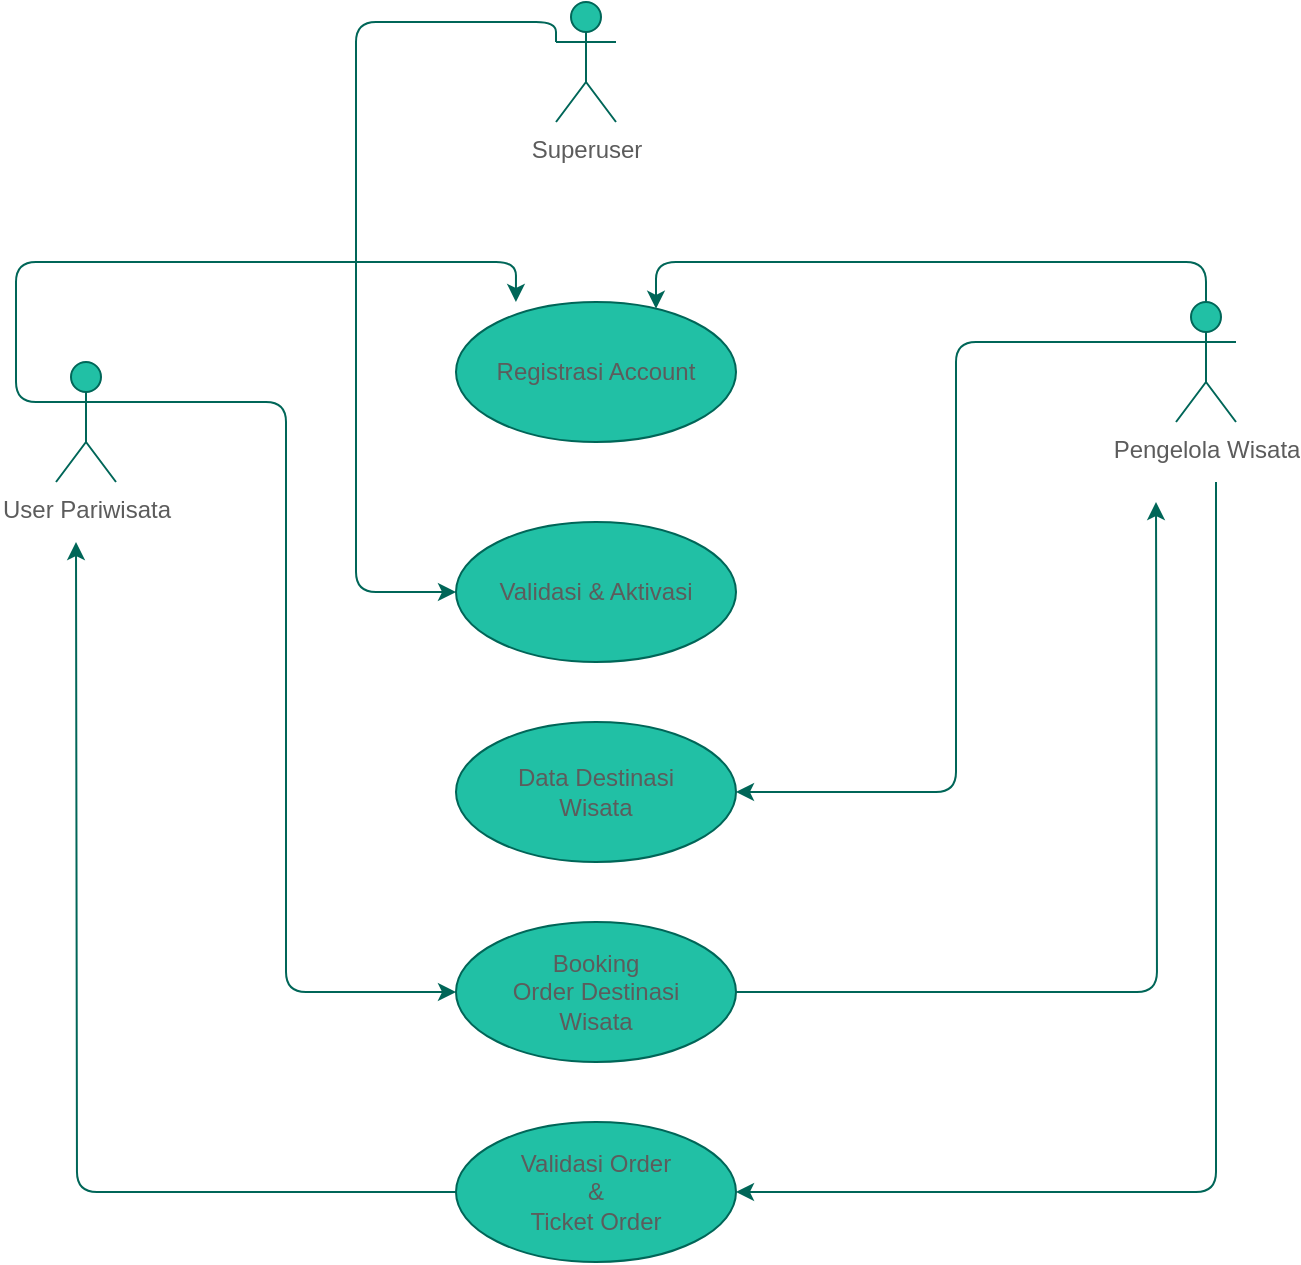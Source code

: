 <mxfile version="14.2.7" type="github" pages="3">
  <diagram id="czWmQDC1SiOeXz4m1C-m" name="Sistem_Berjalan">
    <mxGraphModel dx="1157" dy="652" grid="1" gridSize="10" guides="1" tooltips="1" connect="1" arrows="1" fold="1" page="1" pageScale="1" pageWidth="850" pageHeight="1100" math="0" shadow="0">
      <root>
        <mxCell id="0" />
        <mxCell id="1" parent="0" />
        <mxCell id="4GkhkhjfWNRsV4Wuxg6R-10" style="edgeStyle=orthogonalEdgeStyle;curved=0;rounded=1;sketch=0;orthogonalLoop=1;jettySize=auto;html=1;exitX=0;exitY=0.333;exitDx=0;exitDy=0;exitPerimeter=0;entryX=0.214;entryY=0;entryDx=0;entryDy=0;entryPerimeter=0;strokeColor=#006658;fillColor=#21C0A5;fontColor=#5C5C5C;" edge="1" parent="1" source="4GkhkhjfWNRsV4Wuxg6R-1" target="4GkhkhjfWNRsV4Wuxg6R-6">
          <mxGeometry relative="1" as="geometry" />
        </mxCell>
        <mxCell id="4GkhkhjfWNRsV4Wuxg6R-21" style="edgeStyle=orthogonalEdgeStyle;curved=0;rounded=1;sketch=0;orthogonalLoop=1;jettySize=auto;html=1;exitX=1;exitY=0.333;exitDx=0;exitDy=0;exitPerimeter=0;entryX=0;entryY=0.5;entryDx=0;entryDy=0;strokeColor=#006658;fillColor=#21C0A5;fontColor=#5C5C5C;" edge="1" parent="1" source="4GkhkhjfWNRsV4Wuxg6R-1" target="4GkhkhjfWNRsV4Wuxg6R-20">
          <mxGeometry relative="1" as="geometry" />
        </mxCell>
        <mxCell id="4GkhkhjfWNRsV4Wuxg6R-1" value="User Pariwisata" style="shape=umlActor;verticalLabelPosition=bottom;verticalAlign=top;html=1;fillColor=#21C0A5;strokeColor=#006658;fontColor=#5C5C5C;" vertex="1" parent="1">
          <mxGeometry x="130" y="200" width="30" height="60" as="geometry" />
        </mxCell>
        <mxCell id="4GkhkhjfWNRsV4Wuxg6R-6" value="Registrasi Account" style="ellipse;whiteSpace=wrap;html=1;rounded=0;sketch=0;strokeColor=#006658;fillColor=#21C0A5;fontColor=#5C5C5C;" vertex="1" parent="1">
          <mxGeometry x="330" y="170" width="140" height="70" as="geometry" />
        </mxCell>
        <mxCell id="4GkhkhjfWNRsV4Wuxg6R-7" value="Validasi &amp;amp; Aktivasi" style="ellipse;whiteSpace=wrap;html=1;rounded=0;sketch=0;strokeColor=#006658;fillColor=#21C0A5;fontColor=#5C5C5C;" vertex="1" parent="1">
          <mxGeometry x="330" y="280" width="140" height="70" as="geometry" />
        </mxCell>
        <mxCell id="4GkhkhjfWNRsV4Wuxg6R-12" style="edgeStyle=orthogonalEdgeStyle;curved=0;rounded=1;sketch=0;orthogonalLoop=1;jettySize=auto;html=1;exitX=0.5;exitY=0;exitDx=0;exitDy=0;exitPerimeter=0;strokeColor=#006658;fillColor=#21C0A5;fontColor=#5C5C5C;" edge="1" parent="1" source="4GkhkhjfWNRsV4Wuxg6R-11" target="4GkhkhjfWNRsV4Wuxg6R-6">
          <mxGeometry relative="1" as="geometry">
            <Array as="points">
              <mxPoint x="705" y="150" />
              <mxPoint x="430" y="150" />
            </Array>
          </mxGeometry>
        </mxCell>
        <mxCell id="4GkhkhjfWNRsV4Wuxg6R-18" style="edgeStyle=orthogonalEdgeStyle;curved=0;rounded=1;sketch=0;orthogonalLoop=1;jettySize=auto;html=1;exitX=0;exitY=0.333;exitDx=0;exitDy=0;exitPerimeter=0;entryX=1;entryY=0.5;entryDx=0;entryDy=0;strokeColor=#006658;fillColor=#21C0A5;fontColor=#5C5C5C;" edge="1" parent="1" source="4GkhkhjfWNRsV4Wuxg6R-11" target="4GkhkhjfWNRsV4Wuxg6R-17">
          <mxGeometry relative="1" as="geometry" />
        </mxCell>
        <mxCell id="4GkhkhjfWNRsV4Wuxg6R-11" value="Pengelola Wisata" style="shape=umlActor;verticalLabelPosition=bottom;verticalAlign=top;html=1;rounded=0;sketch=0;strokeColor=#006658;fillColor=#21C0A5;fontColor=#5C5C5C;" vertex="1" parent="1">
          <mxGeometry x="690" y="170" width="30" height="60" as="geometry" />
        </mxCell>
        <mxCell id="4GkhkhjfWNRsV4Wuxg6R-16" style="edgeStyle=orthogonalEdgeStyle;curved=0;rounded=1;sketch=0;orthogonalLoop=1;jettySize=auto;html=1;exitX=0;exitY=0.333;exitDx=0;exitDy=0;exitPerimeter=0;entryX=0;entryY=0.5;entryDx=0;entryDy=0;strokeColor=#006658;fillColor=#21C0A5;fontColor=#5C5C5C;" edge="1" parent="1" source="4GkhkhjfWNRsV4Wuxg6R-13" target="4GkhkhjfWNRsV4Wuxg6R-7">
          <mxGeometry relative="1" as="geometry">
            <Array as="points">
              <mxPoint x="280" y="30" />
              <mxPoint x="280" y="315" />
            </Array>
          </mxGeometry>
        </mxCell>
        <mxCell id="4GkhkhjfWNRsV4Wuxg6R-13" value="Superuser" style="shape=umlActor;verticalLabelPosition=bottom;verticalAlign=top;html=1;rounded=0;sketch=0;strokeColor=#006658;fillColor=#21C0A5;fontColor=#5C5C5C;" vertex="1" parent="1">
          <mxGeometry x="380" y="20" width="30" height="60" as="geometry" />
        </mxCell>
        <mxCell id="4GkhkhjfWNRsV4Wuxg6R-17" value="&lt;div&gt;Data Destinasi&lt;/div&gt;&lt;div&gt; Wisata&lt;/div&gt;" style="ellipse;whiteSpace=wrap;html=1;rounded=0;sketch=0;strokeColor=#006658;fillColor=#21C0A5;fontColor=#5C5C5C;" vertex="1" parent="1">
          <mxGeometry x="330" y="380" width="140" height="70" as="geometry" />
        </mxCell>
        <mxCell id="4GkhkhjfWNRsV4Wuxg6R-25" style="edgeStyle=orthogonalEdgeStyle;curved=0;rounded=1;sketch=0;orthogonalLoop=1;jettySize=auto;html=1;strokeColor=#006658;fillColor=#21C0A5;fontColor=#5C5C5C;" edge="1" parent="1" source="4GkhkhjfWNRsV4Wuxg6R-20">
          <mxGeometry relative="1" as="geometry">
            <mxPoint x="680" y="270" as="targetPoint" />
          </mxGeometry>
        </mxCell>
        <mxCell id="4GkhkhjfWNRsV4Wuxg6R-20" value="&lt;div&gt;Booking &lt;br&gt;&lt;/div&gt;&lt;div&gt;Order Destinasi&lt;/div&gt;&lt;div&gt; Wisata&lt;/div&gt;" style="ellipse;whiteSpace=wrap;html=1;rounded=0;sketch=0;strokeColor=#006658;fillColor=#21C0A5;fontColor=#5C5C5C;" vertex="1" parent="1">
          <mxGeometry x="330" y="480" width="140" height="70" as="geometry" />
        </mxCell>
        <mxCell id="4GkhkhjfWNRsV4Wuxg6R-23" style="edgeStyle=orthogonalEdgeStyle;curved=0;rounded=1;sketch=0;orthogonalLoop=1;jettySize=auto;html=1;strokeColor=#006658;fillColor=#21C0A5;fontColor=#5C5C5C;entryX=1;entryY=0.5;entryDx=0;entryDy=0;" edge="1" parent="1" target="4GkhkhjfWNRsV4Wuxg6R-22">
          <mxGeometry relative="1" as="geometry">
            <mxPoint x="700" y="260" as="targetPoint" />
            <mxPoint x="710" y="260" as="sourcePoint" />
            <Array as="points">
              <mxPoint x="710" y="615" />
            </Array>
          </mxGeometry>
        </mxCell>
        <mxCell id="4GkhkhjfWNRsV4Wuxg6R-24" style="edgeStyle=orthogonalEdgeStyle;curved=0;rounded=1;sketch=0;orthogonalLoop=1;jettySize=auto;html=1;exitX=0;exitY=0.5;exitDx=0;exitDy=0;strokeColor=#006658;fillColor=#21C0A5;fontColor=#5C5C5C;" edge="1" parent="1" source="4GkhkhjfWNRsV4Wuxg6R-22">
          <mxGeometry relative="1" as="geometry">
            <mxPoint x="140" y="290" as="targetPoint" />
          </mxGeometry>
        </mxCell>
        <mxCell id="4GkhkhjfWNRsV4Wuxg6R-22" value="&lt;div&gt;Validasi Order&lt;/div&gt;&lt;div&gt;&amp;amp;&lt;/div&gt;&lt;div&gt;Ticket Order&lt;br&gt;&lt;/div&gt;" style="ellipse;whiteSpace=wrap;html=1;rounded=0;sketch=0;strokeColor=#006658;fillColor=#21C0A5;fontColor=#5C5C5C;" vertex="1" parent="1">
          <mxGeometry x="330" y="580" width="140" height="70" as="geometry" />
        </mxCell>
      </root>
    </mxGraphModel>
  </diagram>
  <diagram id="yXJ2KP4KgkTeSX0sZFTf" name="Activity Diagram">
    <mxGraphModel dx="1157" dy="652" grid="1" gridSize="10" guides="1" tooltips="1" connect="1" arrows="1" fold="1" page="1" pageScale="1" pageWidth="850" pageHeight="1100" math="0" shadow="0">
      <root>
        <mxCell id="9bEi6-B8_d2kLrAAo4bK-0" />
        <mxCell id="9bEi6-B8_d2kLrAAo4bK-1" parent="9bEi6-B8_d2kLrAAo4bK-0" />
        <mxCell id="cidek32qeJjuO6nQaNiy-0" value="Aplikasi Pemandu Wisata Kota Jakarta" style="swimlane;html=1;childLayout=stackLayout;startSize=20;rounded=0;shadow=0;labelBackgroundColor=none;strokeWidth=1;fontFamily=Verdana;fontSize=8;align=center;" vertex="1" parent="9bEi6-B8_d2kLrAAo4bK-1">
          <mxGeometry x="70" y="40" width="1020" height="1250" as="geometry" />
        </mxCell>
        <mxCell id="cidek32qeJjuO6nQaNiy-1" value="Wisatawan" style="swimlane;html=1;startSize=20;" vertex="1" parent="cidek32qeJjuO6nQaNiy-0">
          <mxGeometry y="20" width="300" height="1230" as="geometry" />
        </mxCell>
        <mxCell id="cidek32qeJjuO6nQaNiy-14" style="edgeStyle=orthogonalEdgeStyle;curved=0;rounded=1;sketch=0;orthogonalLoop=1;jettySize=auto;html=1;exitX=0.5;exitY=1;exitDx=0;exitDy=0;entryX=0;entryY=0.5;entryDx=0;entryDy=0;strokeColor=#006658;fillColor=#21C0A5;fontColor=#5C5C5C;" edge="1" parent="cidek32qeJjuO6nQaNiy-1" source="cidek32qeJjuO6nQaNiy-4" target="cidek32qeJjuO6nQaNiy-13">
          <mxGeometry relative="1" as="geometry">
            <Array as="points">
              <mxPoint x="145" y="90" />
              <mxPoint x="145" y="175" />
            </Array>
          </mxGeometry>
        </mxCell>
        <mxCell id="cidek32qeJjuO6nQaNiy-4" value="" style="ellipse;html=1;shape=endState;fillColor=#000000;strokeColor=#ff0000;rounded=0;sketch=0;fontColor=#5C5C5C;" vertex="1" parent="cidek32qeJjuO6nQaNiy-1">
          <mxGeometry x="135" y="60" width="30" height="30" as="geometry" />
        </mxCell>
        <mxCell id="cidek32qeJjuO6nQaNiy-12" value="Start" style="text;align=center;fontStyle=1;verticalAlign=middle;spacingLeft=3;spacingRight=3;strokeColor=none;rotatable=0;points=[[0,0.5],[1,0.5]];portConstraint=eastwest;rounded=0;sketch=0;fillColor=none;fontColor=#5C5C5C;" vertex="1" parent="cidek32qeJjuO6nQaNiy-1">
          <mxGeometry x="110" y="34" width="80" height="26" as="geometry" />
        </mxCell>
        <mxCell id="cidek32qeJjuO6nQaNiy-13" value="Registrasi Akun" style="html=1;rounded=0;sketch=0;strokeColor=#006658;fillColor=none;fontColor=#5C5C5C;" vertex="1" parent="cidek32qeJjuO6nQaNiy-1">
          <mxGeometry x="165" y="150" width="110" height="50" as="geometry" />
        </mxCell>
        <mxCell id="cidek32qeJjuO6nQaNiy-2" value="Pengelola Wisata" style="swimlane;html=1;startSize=20;" vertex="1" parent="cidek32qeJjuO6nQaNiy-0">
          <mxGeometry x="300" y="20" width="380" height="1230" as="geometry" />
        </mxCell>
        <mxCell id="44fmwh1aTDaG9os9myui-8" style="edgeStyle=orthogonalEdgeStyle;curved=0;rounded=1;sketch=0;orthogonalLoop=1;jettySize=auto;html=1;exitX=0;exitY=0.5;exitDx=0;exitDy=0;entryX=0;entryY=0.25;entryDx=0;entryDy=0;strokeColor=#006658;fillColor=#21C0A5;fontColor=#5C5C5C;" edge="1" parent="cidek32qeJjuO6nQaNiy-2" source="cidek32qeJjuO6nQaNiy-11" target="44fmwh1aTDaG9os9myui-6">
          <mxGeometry relative="1" as="geometry" />
        </mxCell>
        <mxCell id="44fmwh1aTDaG9os9myui-24" style="edgeStyle=orthogonalEdgeStyle;curved=0;rounded=1;sketch=0;orthogonalLoop=1;jettySize=auto;html=1;exitX=1;exitY=0.5;exitDx=0;exitDy=0;entryX=0.5;entryY=0;entryDx=0;entryDy=0;strokeColor=#006658;fillColor=#21C0A5;fontColor=#5C5C5C;" edge="1" parent="cidek32qeJjuO6nQaNiy-2" source="cidek32qeJjuO6nQaNiy-11" target="44fmwh1aTDaG9os9myui-22">
          <mxGeometry relative="1" as="geometry" />
        </mxCell>
        <mxCell id="cidek32qeJjuO6nQaNiy-11" value="" style="ellipse;html=1;shape=endState;fillColor=#000000;strokeColor=#ff0000;rounded=0;sketch=0;fontColor=#5C5C5C;" vertex="1" parent="cidek32qeJjuO6nQaNiy-2">
          <mxGeometry x="170" y="56" width="30" height="30" as="geometry" />
        </mxCell>
        <mxCell id="cidek32qeJjuO6nQaNiy-6" value="Start" style="text;align=center;fontStyle=1;verticalAlign=middle;spacingLeft=3;spacingRight=3;strokeColor=none;rotatable=0;points=[[0,0.5],[1,0.5]];portConstraint=eastwest;rounded=0;sketch=0;fillColor=none;fontColor=#5C5C5C;" vertex="1" parent="cidek32qeJjuO6nQaNiy-2">
          <mxGeometry x="145" y="27" width="80" height="26" as="geometry" />
        </mxCell>
        <mxCell id="44fmwh1aTDaG9os9myui-0" value="Verifikasi akun " style="html=1;rounded=0;sketch=0;strokeColor=#006658;fillColor=none;fontColor=#5C5C5C;" vertex="1" parent="cidek32qeJjuO6nQaNiy-2">
          <mxGeometry x="115" y="270" width="110" height="50" as="geometry" />
        </mxCell>
        <mxCell id="44fmwh1aTDaG9os9myui-11" style="edgeStyle=orthogonalEdgeStyle;curved=0;rounded=1;sketch=0;orthogonalLoop=1;jettySize=auto;html=1;exitX=0.5;exitY=1;exitDx=0;exitDy=0;entryX=0.5;entryY=0;entryDx=0;entryDy=0;strokeColor=#006658;fillColor=#21C0A5;fontColor=#5C5C5C;" edge="1" parent="cidek32qeJjuO6nQaNiy-2" source="44fmwh1aTDaG9os9myui-6" target="44fmwh1aTDaG9os9myui-10">
          <mxGeometry relative="1" as="geometry" />
        </mxCell>
        <mxCell id="44fmwh1aTDaG9os9myui-6" value="Login" style="html=1;rounded=0;sketch=0;strokeColor=#006658;fillColor=none;fontColor=#5C5C5C;" vertex="1" parent="cidek32qeJjuO6nQaNiy-2">
          <mxGeometry x="115" y="370" width="110" height="50" as="geometry" />
        </mxCell>
        <mxCell id="44fmwh1aTDaG9os9myui-14" style="edgeStyle=orthogonalEdgeStyle;curved=0;rounded=1;sketch=0;orthogonalLoop=1;jettySize=auto;html=1;exitX=0.5;exitY=1;exitDx=0;exitDy=0;entryX=0.5;entryY=0;entryDx=0;entryDy=0;strokeColor=#006658;fillColor=#21C0A5;fontColor=#5C5C5C;" edge="1" parent="cidek32qeJjuO6nQaNiy-2" source="44fmwh1aTDaG9os9myui-10" target="44fmwh1aTDaG9os9myui-13">
          <mxGeometry relative="1" as="geometry" />
        </mxCell>
        <mxCell id="44fmwh1aTDaG9os9myui-10" value="cek login" style="rhombus;whiteSpace=wrap;html=1;rounded=0;sketch=0;strokeColor=#006658;fillColor=none;fontColor=#5C5C5C;" vertex="1" parent="cidek32qeJjuO6nQaNiy-2">
          <mxGeometry x="130" y="470" width="80" height="80" as="geometry" />
        </mxCell>
        <mxCell id="44fmwh1aTDaG9os9myui-16" style="edgeStyle=orthogonalEdgeStyle;curved=0;rounded=1;sketch=0;orthogonalLoop=1;jettySize=auto;html=1;exitX=0.5;exitY=1;exitDx=0;exitDy=0;entryX=0.5;entryY=0;entryDx=0;entryDy=0;strokeColor=#006658;fillColor=#21C0A5;fontColor=#5C5C5C;" edge="1" parent="cidek32qeJjuO6nQaNiy-2" source="44fmwh1aTDaG9os9myui-13" target="44fmwh1aTDaG9os9myui-15">
          <mxGeometry relative="1" as="geometry" />
        </mxCell>
        <mxCell id="44fmwh1aTDaG9os9myui-13" value="&lt;div&gt;Halaman Utama&lt;/div&gt;&lt;div&gt;Aplikasi&lt;br&gt;&lt;/div&gt;" style="rounded=0;whiteSpace=wrap;html=1;sketch=0;strokeColor=#006658;fillColor=none;fontColor=#5C5C5C;" vertex="1" parent="cidek32qeJjuO6nQaNiy-2">
          <mxGeometry x="55" y="610" width="120" height="60" as="geometry" />
        </mxCell>
        <mxCell id="44fmwh1aTDaG9os9myui-15" value="Request Booking Wisata" style="rounded=0;whiteSpace=wrap;html=1;sketch=0;strokeColor=#006658;fillColor=none;fontColor=#5C5C5C;" vertex="1" parent="cidek32qeJjuO6nQaNiy-2">
          <mxGeometry x="110" y="720" width="120" height="60" as="geometry" />
        </mxCell>
        <mxCell id="44fmwh1aTDaG9os9myui-22" value="Data Wisata" style="whiteSpace=wrap;html=1;rounded=0;fontColor=#5C5C5C;strokeColor=#006658;fillColor=none;sketch=0;" vertex="1" parent="cidek32qeJjuO6nQaNiy-2">
          <mxGeometry x="225" y="610" width="120" height="60" as="geometry" />
        </mxCell>
        <mxCell id="44fmwh1aTDaG9os9myui-23" value="" style="edgeStyle=orthogonalEdgeStyle;curved=0;rounded=1;sketch=0;orthogonalLoop=1;jettySize=auto;html=1;strokeColor=#006658;fillColor=#21C0A5;fontColor=#5C5C5C;" edge="1" parent="cidek32qeJjuO6nQaNiy-2" source="44fmwh1aTDaG9os9myui-13" target="44fmwh1aTDaG9os9myui-22">
          <mxGeometry relative="1" as="geometry" />
        </mxCell>
        <mxCell id="cLtRZV_8ia16U-zibm4L-1" value="" style="ellipse;html=1;shape=endState;fillColor=#000000;strokeColor=#ff0000;rounded=0;sketch=0;fontColor=#5C5C5C;" vertex="1" parent="cidek32qeJjuO6nQaNiy-2">
          <mxGeometry x="155" y="1110" width="30" height="30" as="geometry" />
        </mxCell>
        <mxCell id="cLtRZV_8ia16U-zibm4L-2" value="End" style="text;align=center;fontStyle=1;verticalAlign=middle;spacingLeft=3;spacingRight=3;strokeColor=none;rotatable=0;points=[[0,0.5],[1,0.5]];portConstraint=eastwest;rounded=0;sketch=0;fillColor=none;fontColor=#5C5C5C;" vertex="1" parent="cidek32qeJjuO6nQaNiy-2">
          <mxGeometry x="130" y="1140" width="80" height="26" as="geometry" />
        </mxCell>
        <mxCell id="cidek32qeJjuO6nQaNiy-3" value="&lt;div&gt;Superadmin&lt;/div&gt;" style="swimlane;html=1;startSize=20;" vertex="1" parent="cidek32qeJjuO6nQaNiy-0">
          <mxGeometry x="680" y="20" width="340" height="1230" as="geometry" />
        </mxCell>
        <mxCell id="44fmwh1aTDaG9os9myui-3" value="" style="ellipse;html=1;shape=endState;fillColor=#000000;strokeColor=#ff0000;rounded=0;sketch=0;fontColor=#5C5C5C;" vertex="1" parent="cidek32qeJjuO6nQaNiy-3">
          <mxGeometry x="155" y="50" width="30" height="30" as="geometry" />
        </mxCell>
        <mxCell id="cLtRZV_8ia16U-zibm4L-0" value="Start" style="text;align=center;fontStyle=1;verticalAlign=middle;spacingLeft=3;spacingRight=3;strokeColor=none;rotatable=0;points=[[0,0.5],[1,0.5]];portConstraint=eastwest;rounded=0;sketch=0;fillColor=none;fontColor=#5C5C5C;" vertex="1" parent="cidek32qeJjuO6nQaNiy-3">
          <mxGeometry x="130" y="24" width="80" height="26" as="geometry" />
        </mxCell>
        <mxCell id="cidek32qeJjuO6nQaNiy-15" style="edgeStyle=orthogonalEdgeStyle;curved=0;rounded=1;sketch=0;orthogonalLoop=1;jettySize=auto;html=1;exitX=0.5;exitY=1;exitDx=0;exitDy=0;entryX=1;entryY=0.5;entryDx=0;entryDy=0;strokeColor=#006658;fillColor=#21C0A5;fontColor=#5C5C5C;" edge="1" parent="cidek32qeJjuO6nQaNiy-0" source="cidek32qeJjuO6nQaNiy-11" target="cidek32qeJjuO6nQaNiy-13">
          <mxGeometry relative="1" as="geometry" />
        </mxCell>
        <mxCell id="44fmwh1aTDaG9os9myui-4" style="edgeStyle=orthogonalEdgeStyle;curved=0;rounded=1;sketch=0;orthogonalLoop=1;jettySize=auto;html=1;exitX=0.5;exitY=1;exitDx=0;exitDy=0;entryX=0;entryY=0.5;entryDx=0;entryDy=0;strokeColor=#006658;fillColor=#21C0A5;fontColor=#5C5C5C;" edge="1" parent="cidek32qeJjuO6nQaNiy-0" source="cidek32qeJjuO6nQaNiy-13" target="44fmwh1aTDaG9os9myui-0">
          <mxGeometry relative="1" as="geometry" />
        </mxCell>
        <mxCell id="44fmwh1aTDaG9os9myui-5" style="edgeStyle=orthogonalEdgeStyle;curved=0;rounded=1;sketch=0;orthogonalLoop=1;jettySize=auto;html=1;exitX=0.5;exitY=1;exitDx=0;exitDy=0;entryX=0.75;entryY=0;entryDx=0;entryDy=0;strokeColor=#006658;fillColor=#21C0A5;fontColor=#5C5C5C;" edge="1" parent="cidek32qeJjuO6nQaNiy-0" source="44fmwh1aTDaG9os9myui-3" target="44fmwh1aTDaG9os9myui-0">
          <mxGeometry relative="1" as="geometry" />
        </mxCell>
        <mxCell id="44fmwh1aTDaG9os9myui-7" style="edgeStyle=orthogonalEdgeStyle;curved=0;rounded=1;sketch=0;orthogonalLoop=1;jettySize=auto;html=1;exitX=0;exitY=0.5;exitDx=0;exitDy=0;entryX=0;entryY=0.5;entryDx=0;entryDy=0;strokeColor=#006658;fillColor=#21C0A5;fontColor=#5C5C5C;" edge="1" parent="cidek32qeJjuO6nQaNiy-0" source="cidek32qeJjuO6nQaNiy-4" target="44fmwh1aTDaG9os9myui-6">
          <mxGeometry relative="1" as="geometry" />
        </mxCell>
        <mxCell id="44fmwh1aTDaG9os9myui-12" style="edgeStyle=orthogonalEdgeStyle;curved=0;rounded=1;sketch=0;orthogonalLoop=1;jettySize=auto;html=1;exitX=0;exitY=0.5;exitDx=0;exitDy=0;entryX=0.158;entryY=1.08;entryDx=0;entryDy=0;entryPerimeter=0;strokeColor=#006658;fillColor=#21C0A5;fontColor=#5C5C5C;" edge="1" parent="cidek32qeJjuO6nQaNiy-0" source="44fmwh1aTDaG9os9myui-10" target="cidek32qeJjuO6nQaNiy-13">
          <mxGeometry relative="1" as="geometry">
            <Array as="points">
              <mxPoint x="182" y="530" />
            </Array>
          </mxGeometry>
        </mxCell>
        <mxCell id="cLtRZV_8ia16U-zibm4L-4" style="edgeStyle=orthogonalEdgeStyle;curved=0;rounded=1;sketch=0;orthogonalLoop=1;jettySize=auto;html=1;exitX=1;exitY=0.5;exitDx=0;exitDy=0;entryX=1;entryY=0.5;entryDx=0;entryDy=0;strokeColor=#006658;fillColor=#21C0A5;fontColor=#5C5C5C;" edge="1" parent="cidek32qeJjuO6nQaNiy-0" source="44fmwh1aTDaG9os9myui-3" target="44fmwh1aTDaG9os9myui-6">
          <mxGeometry relative="1" as="geometry" />
        </mxCell>
        <mxCell id="44fmwh1aTDaG9os9myui-19" style="edgeStyle=orthogonalEdgeStyle;curved=0;rounded=1;sketch=0;orthogonalLoop=1;jettySize=auto;html=1;exitX=1;exitY=0.25;exitDx=0;exitDy=0;entryX=1;entryY=0;entryDx=0;entryDy=0;strokeColor=#006658;fillColor=#21C0A5;fontColor=#5C5C5C;" edge="1" parent="9bEi6-B8_d2kLrAAo4bK-1" source="44fmwh1aTDaG9os9myui-17" target="cidek32qeJjuO6nQaNiy-11">
          <mxGeometry relative="1" as="geometry">
            <Array as="points">
              <mxPoint x="730" y="935" />
              <mxPoint x="730" y="120" />
            </Array>
          </mxGeometry>
        </mxCell>
        <mxCell id="44fmwh1aTDaG9os9myui-26" value="" style="edgeStyle=orthogonalEdgeStyle;curved=0;rounded=1;sketch=0;orthogonalLoop=1;jettySize=auto;html=1;strokeColor=#006658;fillColor=#21C0A5;fontColor=#5C5C5C;" edge="1" parent="9bEi6-B8_d2kLrAAo4bK-1" source="44fmwh1aTDaG9os9myui-17" target="44fmwh1aTDaG9os9myui-25">
          <mxGeometry relative="1" as="geometry" />
        </mxCell>
        <mxCell id="44fmwh1aTDaG9os9myui-17" value="Validasi Order/Booking" style="whiteSpace=wrap;html=1;rounded=0;fontColor=#5C5C5C;strokeColor=#006658;fillColor=none;sketch=0;" vertex="1" parent="9bEi6-B8_d2kLrAAo4bK-1">
          <mxGeometry x="480" y="920" width="120" height="60" as="geometry" />
        </mxCell>
        <mxCell id="44fmwh1aTDaG9os9myui-18" value="" style="edgeStyle=orthogonalEdgeStyle;curved=0;rounded=1;sketch=0;orthogonalLoop=1;jettySize=auto;html=1;strokeColor=#006658;fillColor=#21C0A5;fontColor=#5C5C5C;" edge="1" parent="9bEi6-B8_d2kLrAAo4bK-1" source="44fmwh1aTDaG9os9myui-15" target="44fmwh1aTDaG9os9myui-17">
          <mxGeometry relative="1" as="geometry" />
        </mxCell>
        <mxCell id="44fmwh1aTDaG9os9myui-27" style="edgeStyle=orthogonalEdgeStyle;curved=0;rounded=1;sketch=0;orthogonalLoop=1;jettySize=auto;html=1;exitX=0;exitY=0.5;exitDx=0;exitDy=0;strokeColor=#006658;fillColor=#21C0A5;fontColor=#5C5C5C;" edge="1" parent="9bEi6-B8_d2kLrAAo4bK-1" source="44fmwh1aTDaG9os9myui-25">
          <mxGeometry relative="1" as="geometry">
            <mxPoint x="200" y="150" as="targetPoint" />
          </mxGeometry>
        </mxCell>
        <mxCell id="cLtRZV_8ia16U-zibm4L-3" style="edgeStyle=orthogonalEdgeStyle;curved=0;rounded=1;sketch=0;orthogonalLoop=1;jettySize=auto;html=1;exitX=0.5;exitY=1;exitDx=0;exitDy=0;entryX=0.5;entryY=0;entryDx=0;entryDy=0;strokeColor=#006658;fillColor=#21C0A5;fontColor=#5C5C5C;" edge="1" parent="9bEi6-B8_d2kLrAAo4bK-1" source="44fmwh1aTDaG9os9myui-25" target="cLtRZV_8ia16U-zibm4L-1">
          <mxGeometry relative="1" as="geometry" />
        </mxCell>
        <mxCell id="44fmwh1aTDaG9os9myui-25" value="Receipt Booking" style="whiteSpace=wrap;html=1;rounded=0;fontColor=#5C5C5C;strokeColor=#006658;fillColor=none;sketch=0;" vertex="1" parent="9bEi6-B8_d2kLrAAo4bK-1">
          <mxGeometry x="480" y="1060" width="120" height="60" as="geometry" />
        </mxCell>
      </root>
    </mxGraphModel>
  </diagram>
  <diagram id="ZMb5tST8b5fBU56aZZ3d" name="Database Pemandu Wisata Jakarta">
    <mxGraphModel dx="1157" dy="652" grid="1" gridSize="10" guides="1" tooltips="1" connect="1" arrows="1" fold="1" page="1" pageScale="1" pageWidth="850" pageHeight="1100" math="0" shadow="0">
      <root>
        <mxCell id="DGUY40mTGwhqVWs5M86f-0" />
        <mxCell id="DGUY40mTGwhqVWs5M86f-1" parent="DGUY40mTGwhqVWs5M86f-0" />
        <mxCell id="DGUY40mTGwhqVWs5M86f-2" value="user" style="shape=table;startSize=30;container=1;collapsible=1;childLayout=tableLayout;fixedRows=1;rowLines=0;fontStyle=1;align=center;resizeLast=1;rounded=0;sketch=0;strokeColor=#006658;fillColor=none;fontColor=#5C5C5C;" vertex="1" parent="DGUY40mTGwhqVWs5M86f-1">
          <mxGeometry x="30" y="30" width="180" height="340" as="geometry" />
        </mxCell>
        <mxCell id="DGUY40mTGwhqVWs5M86f-3" value="" style="shape=partialRectangle;collapsible=0;dropTarget=0;pointerEvents=0;fillColor=none;top=0;left=0;bottom=1;right=0;points=[[0,0.5],[1,0.5]];portConstraint=eastwest;" vertex="1" parent="DGUY40mTGwhqVWs5M86f-2">
          <mxGeometry y="30" width="180" height="30" as="geometry" />
        </mxCell>
        <mxCell id="DGUY40mTGwhqVWs5M86f-4" value="PK" style="shape=partialRectangle;connectable=0;fillColor=none;top=0;left=0;bottom=0;right=0;fontStyle=1;overflow=hidden;" vertex="1" parent="DGUY40mTGwhqVWs5M86f-3">
          <mxGeometry width="30" height="30" as="geometry" />
        </mxCell>
        <mxCell id="DGUY40mTGwhqVWs5M86f-5" value="UniqueID" style="shape=partialRectangle;connectable=0;fillColor=none;top=0;left=0;bottom=0;right=0;align=left;spacingLeft=6;fontStyle=5;overflow=hidden;" vertex="1" parent="DGUY40mTGwhqVWs5M86f-3">
          <mxGeometry x="30" width="150" height="30" as="geometry" />
        </mxCell>
        <mxCell id="DGUY40mTGwhqVWs5M86f-64" value="" style="shape=partialRectangle;collapsible=0;dropTarget=0;pointerEvents=0;fillColor=none;top=0;left=0;bottom=0;right=0;points=[[0,0.5],[1,0.5]];portConstraint=eastwest;" vertex="1" parent="DGUY40mTGwhqVWs5M86f-2">
          <mxGeometry y="60" width="180" height="30" as="geometry" />
        </mxCell>
        <mxCell id="DGUY40mTGwhqVWs5M86f-65" value="" style="shape=partialRectangle;connectable=0;fillColor=none;top=0;left=0;bottom=0;right=0;editable=1;overflow=hidden;" vertex="1" parent="DGUY40mTGwhqVWs5M86f-64">
          <mxGeometry width="30" height="30" as="geometry" />
        </mxCell>
        <mxCell id="DGUY40mTGwhqVWs5M86f-66" value="user_id" style="shape=partialRectangle;connectable=0;fillColor=none;top=0;left=0;bottom=0;right=0;align=left;spacingLeft=6;overflow=hidden;" vertex="1" parent="DGUY40mTGwhqVWs5M86f-64">
          <mxGeometry x="30" width="150" height="30" as="geometry" />
        </mxCell>
        <mxCell id="DGUY40mTGwhqVWs5M86f-6" value="" style="shape=partialRectangle;collapsible=0;dropTarget=0;pointerEvents=0;fillColor=none;top=0;left=0;bottom=0;right=0;points=[[0,0.5],[1,0.5]];portConstraint=eastwest;" vertex="1" parent="DGUY40mTGwhqVWs5M86f-2">
          <mxGeometry y="90" width="180" height="30" as="geometry" />
        </mxCell>
        <mxCell id="DGUY40mTGwhqVWs5M86f-7" value="" style="shape=partialRectangle;connectable=0;fillColor=none;top=0;left=0;bottom=0;right=0;editable=1;overflow=hidden;" vertex="1" parent="DGUY40mTGwhqVWs5M86f-6">
          <mxGeometry width="30" height="30" as="geometry" />
        </mxCell>
        <mxCell id="DGUY40mTGwhqVWs5M86f-8" value="username/email" style="shape=partialRectangle;connectable=0;fillColor=none;top=0;left=0;bottom=0;right=0;align=left;spacingLeft=6;overflow=hidden;" vertex="1" parent="DGUY40mTGwhqVWs5M86f-6">
          <mxGeometry x="30" width="150" height="30" as="geometry" />
        </mxCell>
        <mxCell id="DGUY40mTGwhqVWs5M86f-9" value="" style="shape=partialRectangle;collapsible=0;dropTarget=0;pointerEvents=0;fillColor=none;top=0;left=0;bottom=0;right=0;points=[[0,0.5],[1,0.5]];portConstraint=eastwest;" vertex="1" parent="DGUY40mTGwhqVWs5M86f-2">
          <mxGeometry y="120" width="180" height="30" as="geometry" />
        </mxCell>
        <mxCell id="DGUY40mTGwhqVWs5M86f-10" value="" style="shape=partialRectangle;connectable=0;fillColor=none;top=0;left=0;bottom=0;right=0;editable=1;overflow=hidden;" vertex="1" parent="DGUY40mTGwhqVWs5M86f-9">
          <mxGeometry width="30" height="30" as="geometry" />
        </mxCell>
        <mxCell id="DGUY40mTGwhqVWs5M86f-11" value="password" style="shape=partialRectangle;connectable=0;fillColor=none;top=0;left=0;bottom=0;right=0;align=left;spacingLeft=6;overflow=hidden;" vertex="1" parent="DGUY40mTGwhqVWs5M86f-9">
          <mxGeometry x="30" width="150" height="30" as="geometry" />
        </mxCell>
        <mxCell id="DGUY40mTGwhqVWs5M86f-12" value="" style="shape=partialRectangle;collapsible=0;dropTarget=0;pointerEvents=0;fillColor=none;top=0;left=0;bottom=0;right=0;points=[[0,0.5],[1,0.5]];portConstraint=eastwest;" vertex="1" parent="DGUY40mTGwhqVWs5M86f-2">
          <mxGeometry y="150" width="180" height="30" as="geometry" />
        </mxCell>
        <mxCell id="DGUY40mTGwhqVWs5M86f-13" value="" style="shape=partialRectangle;connectable=0;fillColor=none;top=0;left=0;bottom=0;right=0;editable=1;overflow=hidden;" vertex="1" parent="DGUY40mTGwhqVWs5M86f-12">
          <mxGeometry width="30" height="30" as="geometry" />
        </mxCell>
        <mxCell id="DGUY40mTGwhqVWs5M86f-14" value="role" style="shape=partialRectangle;connectable=0;fillColor=none;top=0;left=0;bottom=0;right=0;align=left;spacingLeft=6;overflow=hidden;" vertex="1" parent="DGUY40mTGwhqVWs5M86f-12">
          <mxGeometry x="30" width="150" height="30" as="geometry" />
        </mxCell>
        <mxCell id="DGUY40mTGwhqVWs5M86f-15" value="" style="shape=partialRectangle;collapsible=0;dropTarget=0;pointerEvents=0;fillColor=none;top=0;left=0;bottom=0;right=0;points=[[0,0.5],[1,0.5]];portConstraint=eastwest;" vertex="1" parent="DGUY40mTGwhqVWs5M86f-2">
          <mxGeometry y="180" width="180" height="30" as="geometry" />
        </mxCell>
        <mxCell id="DGUY40mTGwhqVWs5M86f-16" value="" style="shape=partialRectangle;connectable=0;fillColor=none;top=0;left=0;bottom=0;right=0;editable=1;overflow=hidden;" vertex="1" parent="DGUY40mTGwhqVWs5M86f-15">
          <mxGeometry width="30" height="30" as="geometry" />
        </mxCell>
        <mxCell id="DGUY40mTGwhqVWs5M86f-17" value="fullname" style="shape=partialRectangle;connectable=0;fillColor=none;top=0;left=0;bottom=0;right=0;align=left;spacingLeft=6;overflow=hidden;" vertex="1" parent="DGUY40mTGwhqVWs5M86f-15">
          <mxGeometry x="30" width="150" height="30" as="geometry" />
        </mxCell>
        <mxCell id="DGUY40mTGwhqVWs5M86f-18" value="" style="shape=partialRectangle;collapsible=0;dropTarget=0;pointerEvents=0;fillColor=none;top=0;left=0;bottom=0;right=0;points=[[0,0.5],[1,0.5]];portConstraint=eastwest;" vertex="1" parent="DGUY40mTGwhqVWs5M86f-2">
          <mxGeometry y="210" width="180" height="30" as="geometry" />
        </mxCell>
        <mxCell id="DGUY40mTGwhqVWs5M86f-19" value="" style="shape=partialRectangle;connectable=0;fillColor=none;top=0;left=0;bottom=0;right=0;editable=1;overflow=hidden;" vertex="1" parent="DGUY40mTGwhqVWs5M86f-18">
          <mxGeometry width="30" height="30" as="geometry" />
        </mxCell>
        <mxCell id="DGUY40mTGwhqVWs5M86f-20" value="active_status" style="shape=partialRectangle;connectable=0;fillColor=none;top=0;left=0;bottom=0;right=0;align=left;spacingLeft=6;overflow=hidden;" vertex="1" parent="DGUY40mTGwhqVWs5M86f-18">
          <mxGeometry x="30" width="150" height="30" as="geometry" />
        </mxCell>
        <mxCell id="DGUY40mTGwhqVWs5M86f-21" value="" style="shape=partialRectangle;collapsible=0;dropTarget=0;pointerEvents=0;fillColor=none;top=0;left=0;bottom=0;right=0;points=[[0,0.5],[1,0.5]];portConstraint=eastwest;" vertex="1" parent="DGUY40mTGwhqVWs5M86f-2">
          <mxGeometry y="240" width="180" height="30" as="geometry" />
        </mxCell>
        <mxCell id="DGUY40mTGwhqVWs5M86f-22" value="" style="shape=partialRectangle;connectable=0;fillColor=none;top=0;left=0;bottom=0;right=0;editable=1;overflow=hidden;" vertex="1" parent="DGUY40mTGwhqVWs5M86f-21">
          <mxGeometry width="30" height="30" as="geometry" />
        </mxCell>
        <mxCell id="DGUY40mTGwhqVWs5M86f-23" value="created_at" style="shape=partialRectangle;connectable=0;fillColor=none;top=0;left=0;bottom=0;right=0;align=left;spacingLeft=6;overflow=hidden;" vertex="1" parent="DGUY40mTGwhqVWs5M86f-21">
          <mxGeometry x="30" width="150" height="30" as="geometry" />
        </mxCell>
        <mxCell id="DGUY40mTGwhqVWs5M86f-24" value="" style="shape=partialRectangle;collapsible=0;dropTarget=0;pointerEvents=0;fillColor=none;top=0;left=0;bottom=0;right=0;points=[[0,0.5],[1,0.5]];portConstraint=eastwest;" vertex="1" parent="DGUY40mTGwhqVWs5M86f-2">
          <mxGeometry y="270" width="180" height="30" as="geometry" />
        </mxCell>
        <mxCell id="DGUY40mTGwhqVWs5M86f-25" value="" style="shape=partialRectangle;connectable=0;fillColor=none;top=0;left=0;bottom=0;right=0;editable=1;overflow=hidden;" vertex="1" parent="DGUY40mTGwhqVWs5M86f-24">
          <mxGeometry width="30" height="30" as="geometry" />
        </mxCell>
        <mxCell id="DGUY40mTGwhqVWs5M86f-26" value="updated_at" style="shape=partialRectangle;connectable=0;fillColor=none;top=0;left=0;bottom=0;right=0;align=left;spacingLeft=6;overflow=hidden;" vertex="1" parent="DGUY40mTGwhqVWs5M86f-24">
          <mxGeometry x="30" width="150" height="30" as="geometry" />
        </mxCell>
        <mxCell id="DGUY40mTGwhqVWs5M86f-27" value="" style="shape=partialRectangle;collapsible=0;dropTarget=0;pointerEvents=0;fillColor=none;top=0;left=0;bottom=0;right=0;points=[[0,0.5],[1,0.5]];portConstraint=eastwest;" vertex="1" parent="DGUY40mTGwhqVWs5M86f-2">
          <mxGeometry y="300" width="180" height="30" as="geometry" />
        </mxCell>
        <mxCell id="DGUY40mTGwhqVWs5M86f-28" value="" style="shape=partialRectangle;connectable=0;fillColor=none;top=0;left=0;bottom=0;right=0;editable=1;overflow=hidden;" vertex="1" parent="DGUY40mTGwhqVWs5M86f-27">
          <mxGeometry width="30" height="30" as="geometry" />
        </mxCell>
        <mxCell id="DGUY40mTGwhqVWs5M86f-29" value="updated_by" style="shape=partialRectangle;connectable=0;fillColor=none;top=0;left=0;bottom=0;right=0;align=left;spacingLeft=6;overflow=hidden;" vertex="1" parent="DGUY40mTGwhqVWs5M86f-27">
          <mxGeometry x="30" width="150" height="30" as="geometry" />
        </mxCell>
        <mxCell id="DGUY40mTGwhqVWs5M86f-30" value="data_wisata" style="shape=table;startSize=30;container=1;collapsible=1;childLayout=tableLayout;fixedRows=1;rowLines=0;fontStyle=1;align=center;resizeLast=1;rounded=0;sketch=0;strokeColor=#006658;fillColor=none;fontColor=#5C5C5C;" vertex="1" parent="DGUY40mTGwhqVWs5M86f-1">
          <mxGeometry x="300" y="30" width="180" height="430" as="geometry" />
        </mxCell>
        <mxCell id="DGUY40mTGwhqVWs5M86f-31" value="" style="shape=partialRectangle;collapsible=0;dropTarget=0;pointerEvents=0;fillColor=none;top=0;left=0;bottom=1;right=0;points=[[0,0.5],[1,0.5]];portConstraint=eastwest;" vertex="1" parent="DGUY40mTGwhqVWs5M86f-30">
          <mxGeometry y="30" width="180" height="30" as="geometry" />
        </mxCell>
        <mxCell id="DGUY40mTGwhqVWs5M86f-32" value="PK" style="shape=partialRectangle;connectable=0;fillColor=none;top=0;left=0;bottom=0;right=0;fontStyle=1;overflow=hidden;" vertex="1" parent="DGUY40mTGwhqVWs5M86f-31">
          <mxGeometry width="30" height="30" as="geometry" />
        </mxCell>
        <mxCell id="DGUY40mTGwhqVWs5M86f-33" value="UniqueID" style="shape=partialRectangle;connectable=0;fillColor=none;top=0;left=0;bottom=0;right=0;align=left;spacingLeft=6;fontStyle=5;overflow=hidden;" vertex="1" parent="DGUY40mTGwhqVWs5M86f-31">
          <mxGeometry x="30" width="150" height="30" as="geometry" />
        </mxCell>
        <mxCell id="DGUY40mTGwhqVWs5M86f-67" value="" style="shape=partialRectangle;collapsible=0;dropTarget=0;pointerEvents=0;fillColor=none;top=0;left=0;bottom=0;right=0;points=[[0,0.5],[1,0.5]];portConstraint=eastwest;" vertex="1" parent="DGUY40mTGwhqVWs5M86f-30">
          <mxGeometry y="60" width="180" height="30" as="geometry" />
        </mxCell>
        <mxCell id="DGUY40mTGwhqVWs5M86f-68" value="" style="shape=partialRectangle;connectable=0;fillColor=none;top=0;left=0;bottom=0;right=0;editable=1;overflow=hidden;" vertex="1" parent="DGUY40mTGwhqVWs5M86f-67">
          <mxGeometry width="30" height="30" as="geometry" />
        </mxCell>
        <mxCell id="DGUY40mTGwhqVWs5M86f-69" value="wisata_id" style="shape=partialRectangle;connectable=0;fillColor=none;top=0;left=0;bottom=0;right=0;align=left;spacingLeft=6;overflow=hidden;" vertex="1" parent="DGUY40mTGwhqVWs5M86f-67">
          <mxGeometry x="30" width="150" height="30" as="geometry" />
        </mxCell>
        <mxCell id="DGUY40mTGwhqVWs5M86f-34" value="" style="shape=partialRectangle;collapsible=0;dropTarget=0;pointerEvents=0;fillColor=none;top=0;left=0;bottom=0;right=0;points=[[0,0.5],[1,0.5]];portConstraint=eastwest;" vertex="1" parent="DGUY40mTGwhqVWs5M86f-30">
          <mxGeometry y="90" width="180" height="30" as="geometry" />
        </mxCell>
        <mxCell id="DGUY40mTGwhqVWs5M86f-35" value="" style="shape=partialRectangle;connectable=0;fillColor=none;top=0;left=0;bottom=0;right=0;editable=1;overflow=hidden;" vertex="1" parent="DGUY40mTGwhqVWs5M86f-34">
          <mxGeometry width="30" height="30" as="geometry" />
        </mxCell>
        <mxCell id="DGUY40mTGwhqVWs5M86f-36" value="user_id" style="shape=partialRectangle;connectable=0;fillColor=none;top=0;left=0;bottom=0;right=0;align=left;spacingLeft=6;overflow=hidden;" vertex="1" parent="DGUY40mTGwhqVWs5M86f-34">
          <mxGeometry x="30" width="150" height="30" as="geometry" />
        </mxCell>
        <mxCell id="DGUY40mTGwhqVWs5M86f-37" value="" style="shape=partialRectangle;collapsible=0;dropTarget=0;pointerEvents=0;fillColor=none;top=0;left=0;bottom=0;right=0;points=[[0,0.5],[1,0.5]];portConstraint=eastwest;" vertex="1" parent="DGUY40mTGwhqVWs5M86f-30">
          <mxGeometry y="120" width="180" height="30" as="geometry" />
        </mxCell>
        <mxCell id="DGUY40mTGwhqVWs5M86f-38" value="" style="shape=partialRectangle;connectable=0;fillColor=none;top=0;left=0;bottom=0;right=0;editable=1;overflow=hidden;" vertex="1" parent="DGUY40mTGwhqVWs5M86f-37">
          <mxGeometry width="30" height="30" as="geometry" />
        </mxCell>
        <mxCell id="DGUY40mTGwhqVWs5M86f-39" value="nama_pariwisata" style="shape=partialRectangle;connectable=0;fillColor=none;top=0;left=0;bottom=0;right=0;align=left;spacingLeft=6;overflow=hidden;" vertex="1" parent="DGUY40mTGwhqVWs5M86f-37">
          <mxGeometry x="30" width="150" height="30" as="geometry" />
        </mxCell>
        <mxCell id="DGUY40mTGwhqVWs5M86f-40" value="" style="shape=partialRectangle;collapsible=0;dropTarget=0;pointerEvents=0;fillColor=none;top=0;left=0;bottom=0;right=0;points=[[0,0.5],[1,0.5]];portConstraint=eastwest;" vertex="1" parent="DGUY40mTGwhqVWs5M86f-30">
          <mxGeometry y="150" width="180" height="30" as="geometry" />
        </mxCell>
        <mxCell id="DGUY40mTGwhqVWs5M86f-41" value="" style="shape=partialRectangle;connectable=0;fillColor=none;top=0;left=0;bottom=0;right=0;editable=1;overflow=hidden;" vertex="1" parent="DGUY40mTGwhqVWs5M86f-40">
          <mxGeometry width="30" height="30" as="geometry" />
        </mxCell>
        <mxCell id="DGUY40mTGwhqVWs5M86f-42" value="category_id" style="shape=partialRectangle;connectable=0;fillColor=none;top=0;left=0;bottom=0;right=0;align=left;spacingLeft=6;overflow=hidden;" vertex="1" parent="DGUY40mTGwhqVWs5M86f-40">
          <mxGeometry x="30" width="150" height="30" as="geometry" />
        </mxCell>
        <mxCell id="DGUY40mTGwhqVWs5M86f-43" value="" style="shape=partialRectangle;collapsible=0;dropTarget=0;pointerEvents=0;fillColor=none;top=0;left=0;bottom=0;right=0;points=[[0,0.5],[1,0.5]];portConstraint=eastwest;" vertex="1" parent="DGUY40mTGwhqVWs5M86f-30">
          <mxGeometry y="180" width="180" height="30" as="geometry" />
        </mxCell>
        <mxCell id="DGUY40mTGwhqVWs5M86f-44" value="" style="shape=partialRectangle;connectable=0;fillColor=none;top=0;left=0;bottom=0;right=0;editable=1;overflow=hidden;" vertex="1" parent="DGUY40mTGwhqVWs5M86f-43">
          <mxGeometry width="30" height="30" as="geometry" />
        </mxCell>
        <mxCell id="DGUY40mTGwhqVWs5M86f-45" value="deskripsi" style="shape=partialRectangle;connectable=0;fillColor=none;top=0;left=0;bottom=0;right=0;align=left;spacingLeft=6;overflow=hidden;" vertex="1" parent="DGUY40mTGwhqVWs5M86f-43">
          <mxGeometry x="30" width="150" height="30" as="geometry" />
        </mxCell>
        <mxCell id="DGUY40mTGwhqVWs5M86f-46" value="" style="shape=partialRectangle;collapsible=0;dropTarget=0;pointerEvents=0;fillColor=none;top=0;left=0;bottom=0;right=0;points=[[0,0.5],[1,0.5]];portConstraint=eastwest;" vertex="1" parent="DGUY40mTGwhqVWs5M86f-30">
          <mxGeometry y="210" width="180" height="30" as="geometry" />
        </mxCell>
        <mxCell id="DGUY40mTGwhqVWs5M86f-47" value="" style="shape=partialRectangle;connectable=0;fillColor=none;top=0;left=0;bottom=0;right=0;editable=1;overflow=hidden;" vertex="1" parent="DGUY40mTGwhqVWs5M86f-46">
          <mxGeometry width="30" height="30" as="geometry" />
        </mxCell>
        <mxCell id="DGUY40mTGwhqVWs5M86f-48" value="foto" style="shape=partialRectangle;connectable=0;fillColor=none;top=0;left=0;bottom=0;right=0;align=left;spacingLeft=6;overflow=hidden;" vertex="1" parent="DGUY40mTGwhqVWs5M86f-46">
          <mxGeometry x="30" width="150" height="30" as="geometry" />
        </mxCell>
        <mxCell id="DGUY40mTGwhqVWs5M86f-123" value="" style="shape=partialRectangle;collapsible=0;dropTarget=0;pointerEvents=0;fillColor=none;top=0;left=0;bottom=0;right=0;points=[[0,0.5],[1,0.5]];portConstraint=eastwest;" vertex="1" parent="DGUY40mTGwhqVWs5M86f-30">
          <mxGeometry y="240" width="180" height="30" as="geometry" />
        </mxCell>
        <mxCell id="DGUY40mTGwhqVWs5M86f-124" value="" style="shape=partialRectangle;connectable=0;fillColor=none;top=0;left=0;bottom=0;right=0;editable=1;overflow=hidden;" vertex="1" parent="DGUY40mTGwhqVWs5M86f-123">
          <mxGeometry width="30" height="30" as="geometry" />
        </mxCell>
        <mxCell id="DGUY40mTGwhqVWs5M86f-125" value="harga_sewa" style="shape=partialRectangle;connectable=0;fillColor=none;top=0;left=0;bottom=0;right=0;align=left;spacingLeft=6;overflow=hidden;" vertex="1" parent="DGUY40mTGwhqVWs5M86f-123">
          <mxGeometry x="30" width="150" height="30" as="geometry" />
        </mxCell>
        <mxCell id="DGUY40mTGwhqVWs5M86f-49" value="" style="shape=partialRectangle;collapsible=0;dropTarget=0;pointerEvents=0;fillColor=none;top=0;left=0;bottom=0;right=0;points=[[0,0.5],[1,0.5]];portConstraint=eastwest;" vertex="1" parent="DGUY40mTGwhqVWs5M86f-30">
          <mxGeometry y="270" width="180" height="30" as="geometry" />
        </mxCell>
        <mxCell id="DGUY40mTGwhqVWs5M86f-50" value="" style="shape=partialRectangle;connectable=0;fillColor=none;top=0;left=0;bottom=0;right=0;editable=1;overflow=hidden;" vertex="1" parent="DGUY40mTGwhqVWs5M86f-49">
          <mxGeometry width="30" height="30" as="geometry" />
        </mxCell>
        <mxCell id="DGUY40mTGwhqVWs5M86f-51" value="alamat" style="shape=partialRectangle;connectable=0;fillColor=none;top=0;left=0;bottom=0;right=0;align=left;spacingLeft=6;overflow=hidden;" vertex="1" parent="DGUY40mTGwhqVWs5M86f-49">
          <mxGeometry x="30" width="150" height="30" as="geometry" />
        </mxCell>
        <mxCell id="DGUY40mTGwhqVWs5M86f-52" value="" style="shape=partialRectangle;collapsible=0;dropTarget=0;pointerEvents=0;fillColor=none;top=0;left=0;bottom=0;right=0;points=[[0,0.5],[1,0.5]];portConstraint=eastwest;" vertex="1" parent="DGUY40mTGwhqVWs5M86f-30">
          <mxGeometry y="300" width="180" height="30" as="geometry" />
        </mxCell>
        <mxCell id="DGUY40mTGwhqVWs5M86f-53" value="" style="shape=partialRectangle;connectable=0;fillColor=none;top=0;left=0;bottom=0;right=0;editable=1;overflow=hidden;" vertex="1" parent="DGUY40mTGwhqVWs5M86f-52">
          <mxGeometry width="30" height="30" as="geometry" />
        </mxCell>
        <mxCell id="DGUY40mTGwhqVWs5M86f-54" value="link_location" style="shape=partialRectangle;connectable=0;fillColor=none;top=0;left=0;bottom=0;right=0;align=left;spacingLeft=6;overflow=hidden;" vertex="1" parent="DGUY40mTGwhqVWs5M86f-52">
          <mxGeometry x="30" width="150" height="30" as="geometry" />
        </mxCell>
        <mxCell id="DGUY40mTGwhqVWs5M86f-55" value="" style="shape=partialRectangle;collapsible=0;dropTarget=0;pointerEvents=0;fillColor=none;top=0;left=0;bottom=0;right=0;points=[[0,0.5],[1,0.5]];portConstraint=eastwest;" vertex="1" parent="DGUY40mTGwhqVWs5M86f-30">
          <mxGeometry y="330" width="180" height="30" as="geometry" />
        </mxCell>
        <mxCell id="DGUY40mTGwhqVWs5M86f-56" value="" style="shape=partialRectangle;connectable=0;fillColor=none;top=0;left=0;bottom=0;right=0;editable=1;overflow=hidden;" vertex="1" parent="DGUY40mTGwhqVWs5M86f-55">
          <mxGeometry width="30" height="30" as="geometry" />
        </mxCell>
        <mxCell id="DGUY40mTGwhqVWs5M86f-57" value="created_at" style="shape=partialRectangle;connectable=0;fillColor=none;top=0;left=0;bottom=0;right=0;align=left;spacingLeft=6;overflow=hidden;" vertex="1" parent="DGUY40mTGwhqVWs5M86f-55">
          <mxGeometry x="30" width="150" height="30" as="geometry" />
        </mxCell>
        <mxCell id="DGUY40mTGwhqVWs5M86f-58" value="" style="shape=partialRectangle;collapsible=0;dropTarget=0;pointerEvents=0;fillColor=none;top=0;left=0;bottom=0;right=0;points=[[0,0.5],[1,0.5]];portConstraint=eastwest;" vertex="1" parent="DGUY40mTGwhqVWs5M86f-30">
          <mxGeometry y="360" width="180" height="30" as="geometry" />
        </mxCell>
        <mxCell id="DGUY40mTGwhqVWs5M86f-59" value="" style="shape=partialRectangle;connectable=0;fillColor=none;top=0;left=0;bottom=0;right=0;editable=1;overflow=hidden;" vertex="1" parent="DGUY40mTGwhqVWs5M86f-58">
          <mxGeometry width="30" height="30" as="geometry" />
        </mxCell>
        <mxCell id="DGUY40mTGwhqVWs5M86f-60" value="updated at" style="shape=partialRectangle;connectable=0;fillColor=none;top=0;left=0;bottom=0;right=0;align=left;spacingLeft=6;overflow=hidden;" vertex="1" parent="DGUY40mTGwhqVWs5M86f-58">
          <mxGeometry x="30" width="150" height="30" as="geometry" />
        </mxCell>
        <mxCell id="DGUY40mTGwhqVWs5M86f-61" value="" style="shape=partialRectangle;collapsible=0;dropTarget=0;pointerEvents=0;fillColor=none;top=0;left=0;bottom=0;right=0;points=[[0,0.5],[1,0.5]];portConstraint=eastwest;" vertex="1" parent="DGUY40mTGwhqVWs5M86f-30">
          <mxGeometry y="390" width="180" height="30" as="geometry" />
        </mxCell>
        <mxCell id="DGUY40mTGwhqVWs5M86f-62" value="" style="shape=partialRectangle;connectable=0;fillColor=none;top=0;left=0;bottom=0;right=0;editable=1;overflow=hidden;" vertex="1" parent="DGUY40mTGwhqVWs5M86f-61">
          <mxGeometry width="30" height="30" as="geometry" />
        </mxCell>
        <mxCell id="DGUY40mTGwhqVWs5M86f-63" value="updated_by" style="shape=partialRectangle;connectable=0;fillColor=none;top=0;left=0;bottom=0;right=0;align=left;spacingLeft=6;overflow=hidden;" vertex="1" parent="DGUY40mTGwhqVWs5M86f-61">
          <mxGeometry x="30" width="150" height="30" as="geometry" />
        </mxCell>
        <mxCell id="DGUY40mTGwhqVWs5M86f-70" value="category" style="shape=table;startSize=30;container=1;collapsible=1;childLayout=tableLayout;fixedRows=1;rowLines=0;fontStyle=1;align=center;resizeLast=1;rounded=0;sketch=0;strokeColor=#006658;fillColor=none;fontColor=#5C5C5C;" vertex="1" parent="DGUY40mTGwhqVWs5M86f-1">
          <mxGeometry x="570" y="30" width="180" height="220" as="geometry" />
        </mxCell>
        <mxCell id="DGUY40mTGwhqVWs5M86f-71" value="" style="shape=partialRectangle;collapsible=0;dropTarget=0;pointerEvents=0;fillColor=none;top=0;left=0;bottom=1;right=0;points=[[0,0.5],[1,0.5]];portConstraint=eastwest;" vertex="1" parent="DGUY40mTGwhqVWs5M86f-70">
          <mxGeometry y="30" width="180" height="30" as="geometry" />
        </mxCell>
        <mxCell id="DGUY40mTGwhqVWs5M86f-72" value="PK" style="shape=partialRectangle;connectable=0;fillColor=none;top=0;left=0;bottom=0;right=0;fontStyle=1;overflow=hidden;" vertex="1" parent="DGUY40mTGwhqVWs5M86f-71">
          <mxGeometry width="30" height="30" as="geometry" />
        </mxCell>
        <mxCell id="DGUY40mTGwhqVWs5M86f-73" value="UniqueID" style="shape=partialRectangle;connectable=0;fillColor=none;top=0;left=0;bottom=0;right=0;align=left;spacingLeft=6;fontStyle=5;overflow=hidden;" vertex="1" parent="DGUY40mTGwhqVWs5M86f-71">
          <mxGeometry x="30" width="150" height="30" as="geometry" />
        </mxCell>
        <mxCell id="DGUY40mTGwhqVWs5M86f-74" value="" style="shape=partialRectangle;collapsible=0;dropTarget=0;pointerEvents=0;fillColor=none;top=0;left=0;bottom=0;right=0;points=[[0,0.5],[1,0.5]];portConstraint=eastwest;" vertex="1" parent="DGUY40mTGwhqVWs5M86f-70">
          <mxGeometry y="60" width="180" height="30" as="geometry" />
        </mxCell>
        <mxCell id="DGUY40mTGwhqVWs5M86f-75" value="" style="shape=partialRectangle;connectable=0;fillColor=none;top=0;left=0;bottom=0;right=0;editable=1;overflow=hidden;" vertex="1" parent="DGUY40mTGwhqVWs5M86f-74">
          <mxGeometry width="30" height="30" as="geometry" />
        </mxCell>
        <mxCell id="DGUY40mTGwhqVWs5M86f-76" value="category_id" style="shape=partialRectangle;connectable=0;fillColor=none;top=0;left=0;bottom=0;right=0;align=left;spacingLeft=6;overflow=hidden;" vertex="1" parent="DGUY40mTGwhqVWs5M86f-74">
          <mxGeometry x="30" width="150" height="30" as="geometry" />
        </mxCell>
        <mxCell id="DGUY40mTGwhqVWs5M86f-77" value="" style="shape=partialRectangle;collapsible=0;dropTarget=0;pointerEvents=0;fillColor=none;top=0;left=0;bottom=0;right=0;points=[[0,0.5],[1,0.5]];portConstraint=eastwest;" vertex="1" parent="DGUY40mTGwhqVWs5M86f-70">
          <mxGeometry y="90" width="180" height="30" as="geometry" />
        </mxCell>
        <mxCell id="DGUY40mTGwhqVWs5M86f-78" value="" style="shape=partialRectangle;connectable=0;fillColor=none;top=0;left=0;bottom=0;right=0;editable=1;overflow=hidden;" vertex="1" parent="DGUY40mTGwhqVWs5M86f-77">
          <mxGeometry width="30" height="30" as="geometry" />
        </mxCell>
        <mxCell id="DGUY40mTGwhqVWs5M86f-79" value="category_name" style="shape=partialRectangle;connectable=0;fillColor=none;top=0;left=0;bottom=0;right=0;align=left;spacingLeft=6;overflow=hidden;" vertex="1" parent="DGUY40mTGwhqVWs5M86f-77">
          <mxGeometry x="30" width="150" height="30" as="geometry" />
        </mxCell>
        <mxCell id="DGUY40mTGwhqVWs5M86f-92" value="" style="shape=partialRectangle;collapsible=0;dropTarget=0;pointerEvents=0;fillColor=none;top=0;left=0;bottom=0;right=0;points=[[0,0.5],[1,0.5]];portConstraint=eastwest;" vertex="1" parent="DGUY40mTGwhqVWs5M86f-70">
          <mxGeometry y="120" width="180" height="30" as="geometry" />
        </mxCell>
        <mxCell id="DGUY40mTGwhqVWs5M86f-93" value="" style="shape=partialRectangle;connectable=0;fillColor=none;top=0;left=0;bottom=0;right=0;editable=1;overflow=hidden;" vertex="1" parent="DGUY40mTGwhqVWs5M86f-92">
          <mxGeometry width="30" height="30" as="geometry" />
        </mxCell>
        <mxCell id="DGUY40mTGwhqVWs5M86f-94" value="created_at" style="shape=partialRectangle;connectable=0;fillColor=none;top=0;left=0;bottom=0;right=0;align=left;spacingLeft=6;overflow=hidden;" vertex="1" parent="DGUY40mTGwhqVWs5M86f-92">
          <mxGeometry x="30" width="150" height="30" as="geometry" />
        </mxCell>
        <mxCell id="DGUY40mTGwhqVWs5M86f-95" value="" style="shape=partialRectangle;collapsible=0;dropTarget=0;pointerEvents=0;fillColor=none;top=0;left=0;bottom=0;right=0;points=[[0,0.5],[1,0.5]];portConstraint=eastwest;" vertex="1" parent="DGUY40mTGwhqVWs5M86f-70">
          <mxGeometry y="150" width="180" height="30" as="geometry" />
        </mxCell>
        <mxCell id="DGUY40mTGwhqVWs5M86f-96" value="" style="shape=partialRectangle;connectable=0;fillColor=none;top=0;left=0;bottom=0;right=0;editable=1;overflow=hidden;" vertex="1" parent="DGUY40mTGwhqVWs5M86f-95">
          <mxGeometry width="30" height="30" as="geometry" />
        </mxCell>
        <mxCell id="DGUY40mTGwhqVWs5M86f-97" value="updated_at" style="shape=partialRectangle;connectable=0;fillColor=none;top=0;left=0;bottom=0;right=0;align=left;spacingLeft=6;overflow=hidden;" vertex="1" parent="DGUY40mTGwhqVWs5M86f-95">
          <mxGeometry x="30" width="150" height="30" as="geometry" />
        </mxCell>
        <mxCell id="DGUY40mTGwhqVWs5M86f-98" value="" style="shape=partialRectangle;collapsible=0;dropTarget=0;pointerEvents=0;fillColor=none;top=0;left=0;bottom=0;right=0;points=[[0,0.5],[1,0.5]];portConstraint=eastwest;" vertex="1" parent="DGUY40mTGwhqVWs5M86f-70">
          <mxGeometry y="180" width="180" height="30" as="geometry" />
        </mxCell>
        <mxCell id="DGUY40mTGwhqVWs5M86f-99" value="" style="shape=partialRectangle;connectable=0;fillColor=none;top=0;left=0;bottom=0;right=0;editable=1;overflow=hidden;" vertex="1" parent="DGUY40mTGwhqVWs5M86f-98">
          <mxGeometry width="30" height="30" as="geometry" />
        </mxCell>
        <mxCell id="DGUY40mTGwhqVWs5M86f-100" value="updated_by" style="shape=partialRectangle;connectable=0;fillColor=none;top=0;left=0;bottom=0;right=0;align=left;spacingLeft=6;overflow=hidden;" vertex="1" parent="DGUY40mTGwhqVWs5M86f-98">
          <mxGeometry x="30" width="150" height="30" as="geometry" />
        </mxCell>
        <mxCell id="DGUY40mTGwhqVWs5M86f-101" value="booked_wisata" style="shape=table;startSize=30;container=1;collapsible=1;childLayout=tableLayout;fixedRows=1;rowLines=0;fontStyle=1;align=center;resizeLast=1;rounded=0;sketch=0;strokeColor=#006658;fillColor=none;fontColor=#5C5C5C;" vertex="1" parent="DGUY40mTGwhqVWs5M86f-1">
          <mxGeometry x="570" y="330" width="180" height="310" as="geometry" />
        </mxCell>
        <mxCell id="DGUY40mTGwhqVWs5M86f-102" value="" style="shape=partialRectangle;collapsible=0;dropTarget=0;pointerEvents=0;fillColor=none;top=0;left=0;bottom=1;right=0;points=[[0,0.5],[1,0.5]];portConstraint=eastwest;" vertex="1" parent="DGUY40mTGwhqVWs5M86f-101">
          <mxGeometry y="30" width="180" height="30" as="geometry" />
        </mxCell>
        <mxCell id="DGUY40mTGwhqVWs5M86f-103" value="PK" style="shape=partialRectangle;connectable=0;fillColor=none;top=0;left=0;bottom=0;right=0;fontStyle=1;overflow=hidden;" vertex="1" parent="DGUY40mTGwhqVWs5M86f-102">
          <mxGeometry width="30" height="30" as="geometry" />
        </mxCell>
        <mxCell id="DGUY40mTGwhqVWs5M86f-104" value="UniqueID" style="shape=partialRectangle;connectable=0;fillColor=none;top=0;left=0;bottom=0;right=0;align=left;spacingLeft=6;fontStyle=5;overflow=hidden;" vertex="1" parent="DGUY40mTGwhqVWs5M86f-102">
          <mxGeometry x="30" width="150" height="30" as="geometry" />
        </mxCell>
        <mxCell id="DGUY40mTGwhqVWs5M86f-105" value="" style="shape=partialRectangle;collapsible=0;dropTarget=0;pointerEvents=0;fillColor=none;top=0;left=0;bottom=0;right=0;points=[[0,0.5],[1,0.5]];portConstraint=eastwest;" vertex="1" parent="DGUY40mTGwhqVWs5M86f-101">
          <mxGeometry y="60" width="180" height="30" as="geometry" />
        </mxCell>
        <mxCell id="DGUY40mTGwhqVWs5M86f-106" value="" style="shape=partialRectangle;connectable=0;fillColor=none;top=0;left=0;bottom=0;right=0;editable=1;overflow=hidden;" vertex="1" parent="DGUY40mTGwhqVWs5M86f-105">
          <mxGeometry width="30" height="30" as="geometry" />
        </mxCell>
        <mxCell id="DGUY40mTGwhqVWs5M86f-107" value="booked_id" style="shape=partialRectangle;connectable=0;fillColor=none;top=0;left=0;bottom=0;right=0;align=left;spacingLeft=6;overflow=hidden;" vertex="1" parent="DGUY40mTGwhqVWs5M86f-105">
          <mxGeometry x="30" width="150" height="30" as="geometry" />
        </mxCell>
        <mxCell id="DGUY40mTGwhqVWs5M86f-108" value="" style="shape=partialRectangle;collapsible=0;dropTarget=0;pointerEvents=0;fillColor=none;top=0;left=0;bottom=0;right=0;points=[[0,0.5],[1,0.5]];portConstraint=eastwest;" vertex="1" parent="DGUY40mTGwhqVWs5M86f-101">
          <mxGeometry y="90" width="180" height="30" as="geometry" />
        </mxCell>
        <mxCell id="DGUY40mTGwhqVWs5M86f-109" value="" style="shape=partialRectangle;connectable=0;fillColor=none;top=0;left=0;bottom=0;right=0;editable=1;overflow=hidden;" vertex="1" parent="DGUY40mTGwhqVWs5M86f-108">
          <mxGeometry width="30" height="30" as="geometry" />
        </mxCell>
        <mxCell id="DGUY40mTGwhqVWs5M86f-110" value="wisata_id" style="shape=partialRectangle;connectable=0;fillColor=none;top=0;left=0;bottom=0;right=0;align=left;spacingLeft=6;overflow=hidden;" vertex="1" parent="DGUY40mTGwhqVWs5M86f-108">
          <mxGeometry x="30" width="150" height="30" as="geometry" />
        </mxCell>
        <mxCell id="DGUY40mTGwhqVWs5M86f-120" value="" style="shape=partialRectangle;collapsible=0;dropTarget=0;pointerEvents=0;fillColor=none;top=0;left=0;bottom=0;right=0;points=[[0,0.5],[1,0.5]];portConstraint=eastwest;" vertex="1" parent="DGUY40mTGwhqVWs5M86f-101">
          <mxGeometry y="120" width="180" height="30" as="geometry" />
        </mxCell>
        <mxCell id="DGUY40mTGwhqVWs5M86f-121" value="" style="shape=partialRectangle;connectable=0;fillColor=none;top=0;left=0;bottom=0;right=0;editable=1;overflow=hidden;" vertex="1" parent="DGUY40mTGwhqVWs5M86f-120">
          <mxGeometry width="30" height="30" as="geometry" />
        </mxCell>
        <mxCell id="DGUY40mTGwhqVWs5M86f-122" value="price" style="shape=partialRectangle;connectable=0;fillColor=none;top=0;left=0;bottom=0;right=0;align=left;spacingLeft=6;overflow=hidden;" vertex="1" parent="DGUY40mTGwhqVWs5M86f-120">
          <mxGeometry x="30" width="150" height="30" as="geometry" />
        </mxCell>
        <mxCell id="DGUY40mTGwhqVWs5M86f-157" value="" style="shape=partialRectangle;collapsible=0;dropTarget=0;pointerEvents=0;fillColor=none;top=0;left=0;bottom=0;right=0;points=[[0,0.5],[1,0.5]];portConstraint=eastwest;" vertex="1" parent="DGUY40mTGwhqVWs5M86f-101">
          <mxGeometry y="150" width="180" height="30" as="geometry" />
        </mxCell>
        <mxCell id="DGUY40mTGwhqVWs5M86f-158" value="" style="shape=partialRectangle;connectable=0;fillColor=none;top=0;left=0;bottom=0;right=0;editable=1;overflow=hidden;" vertex="1" parent="DGUY40mTGwhqVWs5M86f-157">
          <mxGeometry width="30" height="30" as="geometry" />
        </mxCell>
        <mxCell id="DGUY40mTGwhqVWs5M86f-159" value="payment_id" style="shape=partialRectangle;connectable=0;fillColor=none;top=0;left=0;bottom=0;right=0;align=left;spacingLeft=6;overflow=hidden;" vertex="1" parent="DGUY40mTGwhqVWs5M86f-157">
          <mxGeometry x="30" width="150" height="30" as="geometry" />
        </mxCell>
        <mxCell id="DGUY40mTGwhqVWs5M86f-126" value="" style="shape=partialRectangle;collapsible=0;dropTarget=0;pointerEvents=0;fillColor=none;top=0;left=0;bottom=0;right=0;points=[[0,0.5],[1,0.5]];portConstraint=eastwest;" vertex="1" parent="DGUY40mTGwhqVWs5M86f-101">
          <mxGeometry y="180" width="180" height="30" as="geometry" />
        </mxCell>
        <mxCell id="DGUY40mTGwhqVWs5M86f-127" value="" style="shape=partialRectangle;connectable=0;fillColor=none;top=0;left=0;bottom=0;right=0;editable=1;overflow=hidden;" vertex="1" parent="DGUY40mTGwhqVWs5M86f-126">
          <mxGeometry width="30" height="30" as="geometry" />
        </mxCell>
        <mxCell id="DGUY40mTGwhqVWs5M86f-128" value="bukti_payment" style="shape=partialRectangle;connectable=0;fillColor=none;top=0;left=0;bottom=0;right=0;align=left;spacingLeft=6;overflow=hidden;" vertex="1" parent="DGUY40mTGwhqVWs5M86f-126">
          <mxGeometry x="30" width="150" height="30" as="geometry" />
        </mxCell>
        <mxCell id="DGUY40mTGwhqVWs5M86f-111" value="" style="shape=partialRectangle;collapsible=0;dropTarget=0;pointerEvents=0;fillColor=none;top=0;left=0;bottom=0;right=0;points=[[0,0.5],[1,0.5]];portConstraint=eastwest;" vertex="1" parent="DGUY40mTGwhqVWs5M86f-101">
          <mxGeometry y="210" width="180" height="30" as="geometry" />
        </mxCell>
        <mxCell id="DGUY40mTGwhqVWs5M86f-112" value="" style="shape=partialRectangle;connectable=0;fillColor=none;top=0;left=0;bottom=0;right=0;editable=1;overflow=hidden;" vertex="1" parent="DGUY40mTGwhqVWs5M86f-111">
          <mxGeometry width="30" height="30" as="geometry" />
        </mxCell>
        <mxCell id="DGUY40mTGwhqVWs5M86f-113" value="created_at" style="shape=partialRectangle;connectable=0;fillColor=none;top=0;left=0;bottom=0;right=0;align=left;spacingLeft=6;overflow=hidden;" vertex="1" parent="DGUY40mTGwhqVWs5M86f-111">
          <mxGeometry x="30" width="150" height="30" as="geometry" />
        </mxCell>
        <mxCell id="DGUY40mTGwhqVWs5M86f-114" value="" style="shape=partialRectangle;collapsible=0;dropTarget=0;pointerEvents=0;fillColor=none;top=0;left=0;bottom=0;right=0;points=[[0,0.5],[1,0.5]];portConstraint=eastwest;" vertex="1" parent="DGUY40mTGwhqVWs5M86f-101">
          <mxGeometry y="240" width="180" height="30" as="geometry" />
        </mxCell>
        <mxCell id="DGUY40mTGwhqVWs5M86f-115" value="" style="shape=partialRectangle;connectable=0;fillColor=none;top=0;left=0;bottom=0;right=0;editable=1;overflow=hidden;" vertex="1" parent="DGUY40mTGwhqVWs5M86f-114">
          <mxGeometry width="30" height="30" as="geometry" />
        </mxCell>
        <mxCell id="DGUY40mTGwhqVWs5M86f-116" value="updated_at" style="shape=partialRectangle;connectable=0;fillColor=none;top=0;left=0;bottom=0;right=0;align=left;spacingLeft=6;overflow=hidden;" vertex="1" parent="DGUY40mTGwhqVWs5M86f-114">
          <mxGeometry x="30" width="150" height="30" as="geometry" />
        </mxCell>
        <mxCell id="DGUY40mTGwhqVWs5M86f-117" value="" style="shape=partialRectangle;collapsible=0;dropTarget=0;pointerEvents=0;fillColor=none;top=0;left=0;bottom=0;right=0;points=[[0,0.5],[1,0.5]];portConstraint=eastwest;" vertex="1" parent="DGUY40mTGwhqVWs5M86f-101">
          <mxGeometry y="270" width="180" height="30" as="geometry" />
        </mxCell>
        <mxCell id="DGUY40mTGwhqVWs5M86f-118" value="" style="shape=partialRectangle;connectable=0;fillColor=none;top=0;left=0;bottom=0;right=0;editable=1;overflow=hidden;" vertex="1" parent="DGUY40mTGwhqVWs5M86f-117">
          <mxGeometry width="30" height="30" as="geometry" />
        </mxCell>
        <mxCell id="DGUY40mTGwhqVWs5M86f-119" value="updated_by" style="shape=partialRectangle;connectable=0;fillColor=none;top=0;left=0;bottom=0;right=0;align=left;spacingLeft=6;overflow=hidden;" vertex="1" parent="DGUY40mTGwhqVWs5M86f-117">
          <mxGeometry x="30" width="150" height="30" as="geometry" />
        </mxCell>
        <mxCell id="DGUY40mTGwhqVWs5M86f-129" value="payment" style="shape=table;startSize=30;container=1;collapsible=1;childLayout=tableLayout;fixedRows=1;rowLines=0;fontStyle=1;align=center;resizeLast=1;rounded=0;sketch=0;strokeColor=#006658;fillColor=none;fontColor=#5C5C5C;" vertex="1" parent="DGUY40mTGwhqVWs5M86f-1">
          <mxGeometry x="40" y="450" width="180" height="220" as="geometry" />
        </mxCell>
        <mxCell id="DGUY40mTGwhqVWs5M86f-130" value="" style="shape=partialRectangle;collapsible=0;dropTarget=0;pointerEvents=0;fillColor=none;top=0;left=0;bottom=1;right=0;points=[[0,0.5],[1,0.5]];portConstraint=eastwest;" vertex="1" parent="DGUY40mTGwhqVWs5M86f-129">
          <mxGeometry y="30" width="180" height="30" as="geometry" />
        </mxCell>
        <mxCell id="DGUY40mTGwhqVWs5M86f-131" value="PK" style="shape=partialRectangle;connectable=0;fillColor=none;top=0;left=0;bottom=0;right=0;fontStyle=1;overflow=hidden;" vertex="1" parent="DGUY40mTGwhqVWs5M86f-130">
          <mxGeometry width="30" height="30" as="geometry" />
        </mxCell>
        <mxCell id="DGUY40mTGwhqVWs5M86f-132" value="UniqueID" style="shape=partialRectangle;connectable=0;fillColor=none;top=0;left=0;bottom=0;right=0;align=left;spacingLeft=6;fontStyle=5;overflow=hidden;" vertex="1" parent="DGUY40mTGwhqVWs5M86f-130">
          <mxGeometry x="30" width="150" height="30" as="geometry" />
        </mxCell>
        <mxCell id="DGUY40mTGwhqVWs5M86f-133" value="" style="shape=partialRectangle;collapsible=0;dropTarget=0;pointerEvents=0;fillColor=none;top=0;left=0;bottom=0;right=0;points=[[0,0.5],[1,0.5]];portConstraint=eastwest;" vertex="1" parent="DGUY40mTGwhqVWs5M86f-129">
          <mxGeometry y="60" width="180" height="30" as="geometry" />
        </mxCell>
        <mxCell id="DGUY40mTGwhqVWs5M86f-134" value="" style="shape=partialRectangle;connectable=0;fillColor=none;top=0;left=0;bottom=0;right=0;editable=1;overflow=hidden;" vertex="1" parent="DGUY40mTGwhqVWs5M86f-133">
          <mxGeometry width="30" height="30" as="geometry" />
        </mxCell>
        <mxCell id="DGUY40mTGwhqVWs5M86f-135" value="payment_id" style="shape=partialRectangle;connectable=0;fillColor=none;top=0;left=0;bottom=0;right=0;align=left;spacingLeft=6;overflow=hidden;" vertex="1" parent="DGUY40mTGwhqVWs5M86f-133">
          <mxGeometry x="30" width="150" height="30" as="geometry" />
        </mxCell>
        <mxCell id="DGUY40mTGwhqVWs5M86f-142" value="" style="shape=partialRectangle;collapsible=0;dropTarget=0;pointerEvents=0;fillColor=none;top=0;left=0;bottom=0;right=0;points=[[0,0.5],[1,0.5]];portConstraint=eastwest;" vertex="1" parent="DGUY40mTGwhqVWs5M86f-129">
          <mxGeometry y="90" width="180" height="30" as="geometry" />
        </mxCell>
        <mxCell id="DGUY40mTGwhqVWs5M86f-143" value="" style="shape=partialRectangle;connectable=0;fillColor=none;top=0;left=0;bottom=0;right=0;editable=1;overflow=hidden;" vertex="1" parent="DGUY40mTGwhqVWs5M86f-142">
          <mxGeometry width="30" height="30" as="geometry" />
        </mxCell>
        <mxCell id="DGUY40mTGwhqVWs5M86f-144" value="jenis_payment" style="shape=partialRectangle;connectable=0;fillColor=none;top=0;left=0;bottom=0;right=0;align=left;spacingLeft=6;overflow=hidden;" vertex="1" parent="DGUY40mTGwhqVWs5M86f-142">
          <mxGeometry x="30" width="150" height="30" as="geometry" />
        </mxCell>
        <mxCell id="DGUY40mTGwhqVWs5M86f-145" value="" style="shape=partialRectangle;collapsible=0;dropTarget=0;pointerEvents=0;fillColor=none;top=0;left=0;bottom=0;right=0;points=[[0,0.5],[1,0.5]];portConstraint=eastwest;" vertex="1" parent="DGUY40mTGwhqVWs5M86f-129">
          <mxGeometry y="120" width="180" height="30" as="geometry" />
        </mxCell>
        <mxCell id="DGUY40mTGwhqVWs5M86f-146" value="" style="shape=partialRectangle;connectable=0;fillColor=none;top=0;left=0;bottom=0;right=0;editable=1;overflow=hidden;" vertex="1" parent="DGUY40mTGwhqVWs5M86f-145">
          <mxGeometry width="30" height="30" as="geometry" />
        </mxCell>
        <mxCell id="DGUY40mTGwhqVWs5M86f-147" value="created_at" style="shape=partialRectangle;connectable=0;fillColor=none;top=0;left=0;bottom=0;right=0;align=left;spacingLeft=6;overflow=hidden;" vertex="1" parent="DGUY40mTGwhqVWs5M86f-145">
          <mxGeometry x="30" width="150" height="30" as="geometry" />
        </mxCell>
        <mxCell id="DGUY40mTGwhqVWs5M86f-148" value="" style="shape=partialRectangle;collapsible=0;dropTarget=0;pointerEvents=0;fillColor=none;top=0;left=0;bottom=0;right=0;points=[[0,0.5],[1,0.5]];portConstraint=eastwest;" vertex="1" parent="DGUY40mTGwhqVWs5M86f-129">
          <mxGeometry y="150" width="180" height="30" as="geometry" />
        </mxCell>
        <mxCell id="DGUY40mTGwhqVWs5M86f-149" value="" style="shape=partialRectangle;connectable=0;fillColor=none;top=0;left=0;bottom=0;right=0;editable=1;overflow=hidden;" vertex="1" parent="DGUY40mTGwhqVWs5M86f-148">
          <mxGeometry width="30" height="30" as="geometry" />
        </mxCell>
        <mxCell id="DGUY40mTGwhqVWs5M86f-150" value="updated_at" style="shape=partialRectangle;connectable=0;fillColor=none;top=0;left=0;bottom=0;right=0;align=left;spacingLeft=6;overflow=hidden;" vertex="1" parent="DGUY40mTGwhqVWs5M86f-148">
          <mxGeometry x="30" width="150" height="30" as="geometry" />
        </mxCell>
        <mxCell id="DGUY40mTGwhqVWs5M86f-151" value="" style="shape=partialRectangle;collapsible=0;dropTarget=0;pointerEvents=0;fillColor=none;top=0;left=0;bottom=0;right=0;points=[[0,0.5],[1,0.5]];portConstraint=eastwest;" vertex="1" parent="DGUY40mTGwhqVWs5M86f-129">
          <mxGeometry y="180" width="180" height="30" as="geometry" />
        </mxCell>
        <mxCell id="DGUY40mTGwhqVWs5M86f-152" value="" style="shape=partialRectangle;connectable=0;fillColor=none;top=0;left=0;bottom=0;right=0;editable=1;overflow=hidden;" vertex="1" parent="DGUY40mTGwhqVWs5M86f-151">
          <mxGeometry width="30" height="30" as="geometry" />
        </mxCell>
        <mxCell id="DGUY40mTGwhqVWs5M86f-153" value="updated_by" style="shape=partialRectangle;connectable=0;fillColor=none;top=0;left=0;bottom=0;right=0;align=left;spacingLeft=6;overflow=hidden;" vertex="1" parent="DGUY40mTGwhqVWs5M86f-151">
          <mxGeometry x="30" width="150" height="30" as="geometry" />
        </mxCell>
        <mxCell id="DGUY40mTGwhqVWs5M86f-154" style="edgeStyle=orthogonalEdgeStyle;rounded=1;sketch=0;orthogonalLoop=1;jettySize=auto;html=1;exitX=1;exitY=0.5;exitDx=0;exitDy=0;entryX=0;entryY=0.5;entryDx=0;entryDy=0;strokeColor=#2D7600;fillColor=#60a917;fontColor=#5C5C5C;" edge="1" parent="DGUY40mTGwhqVWs5M86f-1" source="DGUY40mTGwhqVWs5M86f-67" target="DGUY40mTGwhqVWs5M86f-108">
          <mxGeometry relative="1" as="geometry" />
        </mxCell>
        <mxCell id="DGUY40mTGwhqVWs5M86f-155" style="edgeStyle=orthogonalEdgeStyle;rounded=1;sketch=0;orthogonalLoop=1;jettySize=auto;html=1;exitX=1;exitY=0.5;exitDx=0;exitDy=0;entryX=0;entryY=0.5;entryDx=0;entryDy=0;strokeColor=#001DBC;fillColor=#0050ef;fontColor=#5C5C5C;" edge="1" parent="DGUY40mTGwhqVWs5M86f-1" source="DGUY40mTGwhqVWs5M86f-64" target="DGUY40mTGwhqVWs5M86f-34">
          <mxGeometry relative="1" as="geometry" />
        </mxCell>
        <mxCell id="DGUY40mTGwhqVWs5M86f-156" style="edgeStyle=orthogonalEdgeStyle;rounded=1;sketch=0;orthogonalLoop=1;jettySize=auto;html=1;exitX=0;exitY=0.5;exitDx=0;exitDy=0;entryX=1;entryY=0.5;entryDx=0;entryDy=0;strokeColor=#C73500;fillColor=#fa6800;fontColor=#5C5C5C;" edge="1" parent="DGUY40mTGwhqVWs5M86f-1" source="DGUY40mTGwhqVWs5M86f-74" target="DGUY40mTGwhqVWs5M86f-40">
          <mxGeometry relative="1" as="geometry">
            <Array as="points">
              <mxPoint x="550" y="105" />
              <mxPoint x="550" y="195" />
            </Array>
          </mxGeometry>
        </mxCell>
        <mxCell id="DGUY40mTGwhqVWs5M86f-160" style="edgeStyle=orthogonalEdgeStyle;rounded=1;sketch=0;orthogonalLoop=1;jettySize=auto;html=1;exitX=1;exitY=0.5;exitDx=0;exitDy=0;entryX=0;entryY=0.5;entryDx=0;entryDy=0;strokeColor=#6F0000;fillColor=#a20025;fontColor=#5C5C5C;" edge="1" parent="DGUY40mTGwhqVWs5M86f-1" source="DGUY40mTGwhqVWs5M86f-133" target="DGUY40mTGwhqVWs5M86f-157">
          <mxGeometry relative="1" as="geometry" />
        </mxCell>
      </root>
    </mxGraphModel>
  </diagram>
</mxfile>
